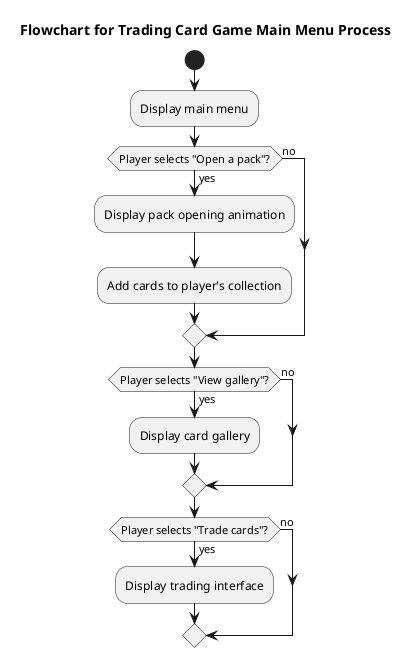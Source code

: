 @startuml
title Flowchart for Trading Card Game Main Menu Process

start
:Display main menu;
if (Player selects "Open a pack"?) then (yes)
    :Display pack opening animation;
    :Add cards to player's collection;
else (no)
endif

if (Player selects "View gallery"?) then (yes)
    :Display card gallery;
else (no)
endif

if (Player selects "Trade cards"?) then (yes)
    :Display trading interface;
else (no)
endif